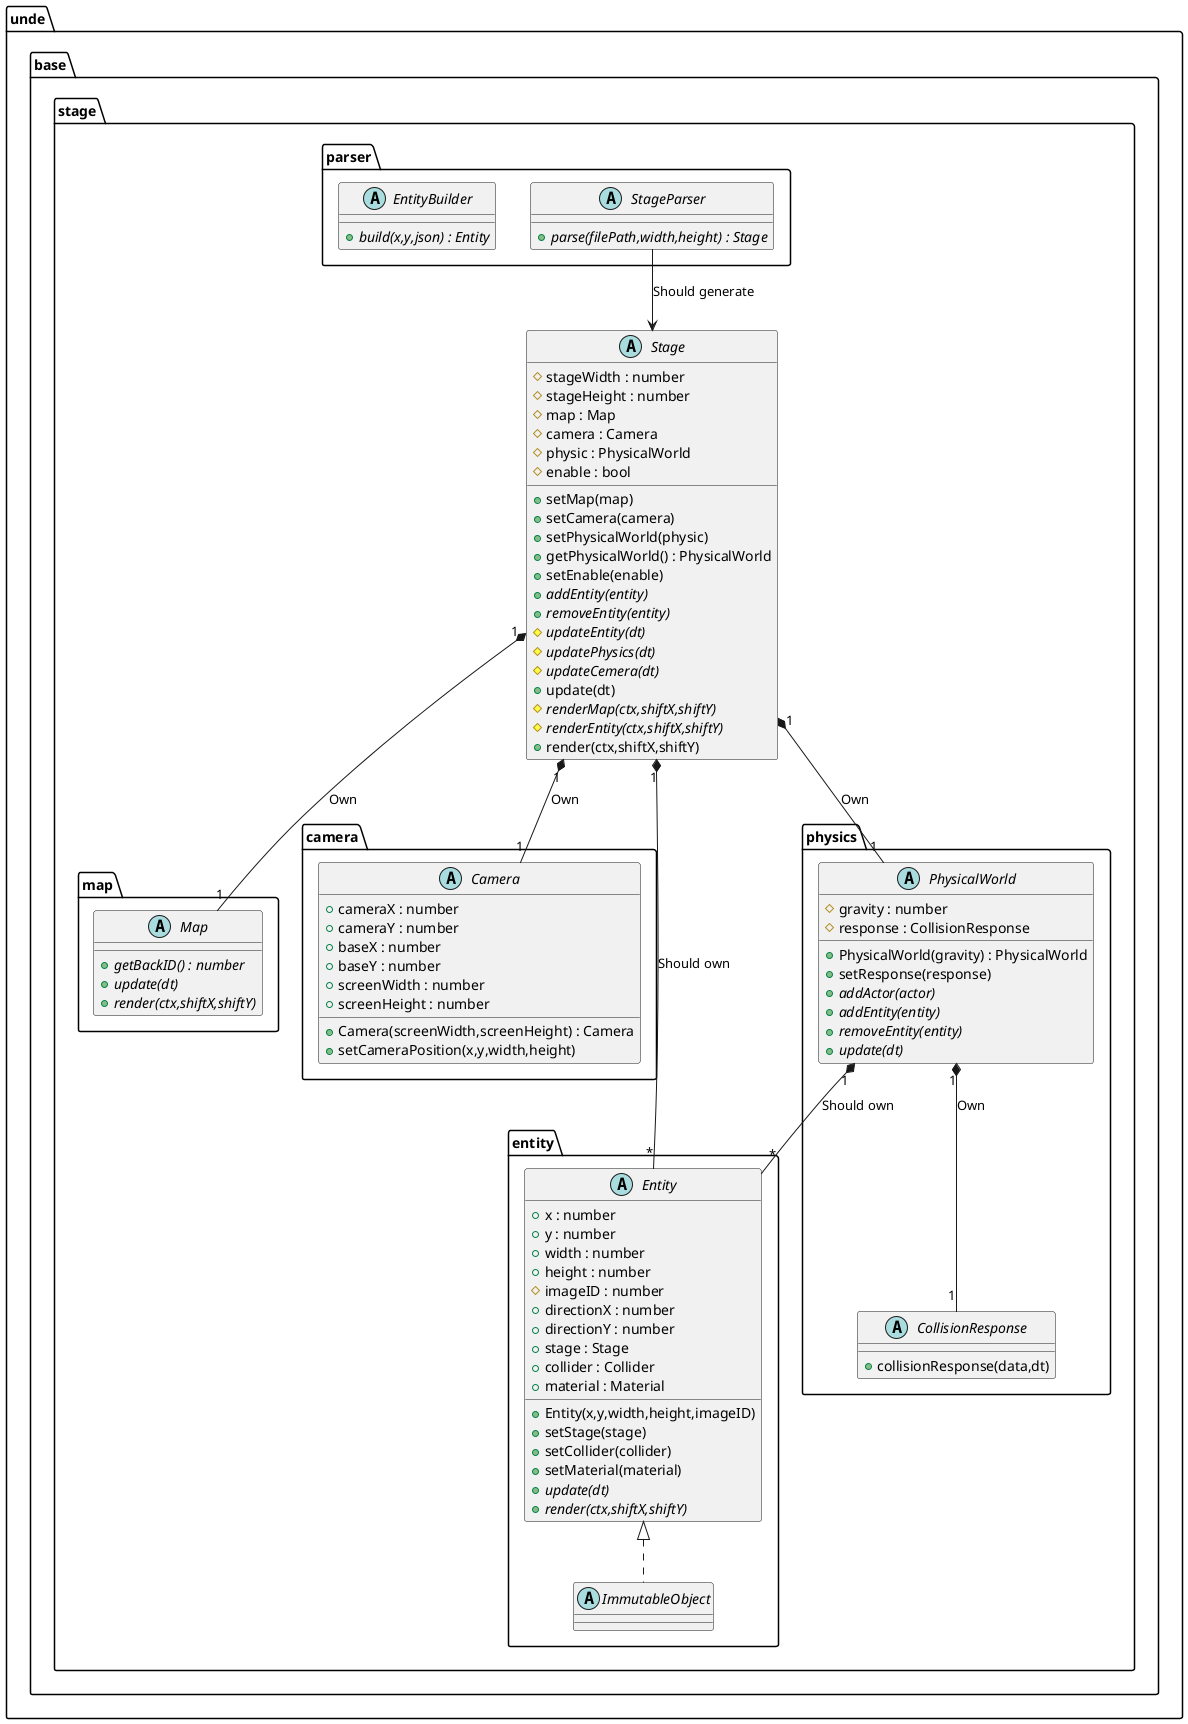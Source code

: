 @startuml StageBase

package unde {
    package base {
        package stage {
            abstract Stage {
                #stageWidth : number
                #stageHeight : number
                #map : Map
                #camera : Camera
                #physic : PhysicalWorld
                #enable : bool
                +setMap(map)
                +setCamera(camera)
                +setPhysicalWorld(physic)
                +getPhysicalWorld() : PhysicalWorld
                +setEnable(enable)
                {abstract} +addEntity(entity)
                {abstract} +removeEntity(entity)
                {abstract} #updateEntity(dt)
                {abstract} #updatePhysics(dt)
                {abstract} #updateCemera(dt)
                +update(dt)
                {abstract} #renderMap(ctx,shiftX,shiftY)
                {abstract} #renderEntity(ctx,shiftX,shiftY)
                +render(ctx,shiftX,shiftY)
            }
            package parser {
                abstract StageParser {
                    {abstract} +parse(filePath,width,height) : Stage
                }
                abstract EntityBuilder {
                    {abstract} +build(x,y,json) : Entity
                }
            }
            package map {
                abstract Map {
                    {abstract} +getBackID() : number
                    {abstract} +update(dt)
                    {abstract} +render(ctx,shiftX,shiftY)
                }
            }
            package camera {
                abstract Camera {
                    +Camera(screenWidth,screenHeight) : Camera
                    +cameraX : number
                    +cameraY : number
                    +baseX : number
                    +baseY : number
                    +screenWidth : number
                    +screenHeight : number
                    +setCameraPosition(x,y,width,height)
                }
            }
            package entity {
                abstract Entity {
                    +Entity(x,y,width,height,imageID)
                    +x : number
                    +y : number
                    +width : number
                    +height : number
                    #imageID : number
                    +directionX : number
                    +directionY : number
                    +stage : Stage
                    +collider : Collider
                    +material : Material
                    +setStage(stage)
                    +setCollider(collider)
                    +setMaterial(material)
                    {abstract} +update(dt)
                    {abstract} +render(ctx,shiftX,shiftY)
                }
                abstract ImmutableObject
            }
            package physics {
                abstract PhysicalWorld {
                    +PhysicalWorld(gravity) : PhysicalWorld
                    #gravity : number
                    #response : CollisionResponse
                    +setResponse(response)
                    {abstract} +addActor(actor)
                    {abstract} +addEntity(entity)
                    {abstract} +removeEntity(entity)
                    {abstract} +update(dt)
                }
                abstract CollisionResponse {
                    +collisionResponse(data,dt)
                }
            }
        }
    }
}

StageParser --> Stage : Should generate
Stage "1" *-- "1" Map : Own
Stage "1" *-- "1" Camera : Own
Stage "1" *-- "1" PhysicalWorld : Own
Stage "1" *-- "*" Entity : Should own
PhysicalWorld "1"*--"*" Entity : Should own
PhysicalWorld "1"*--"1" CollisionResponse : Own

Entity <|.. ImmutableObject

@enduml
